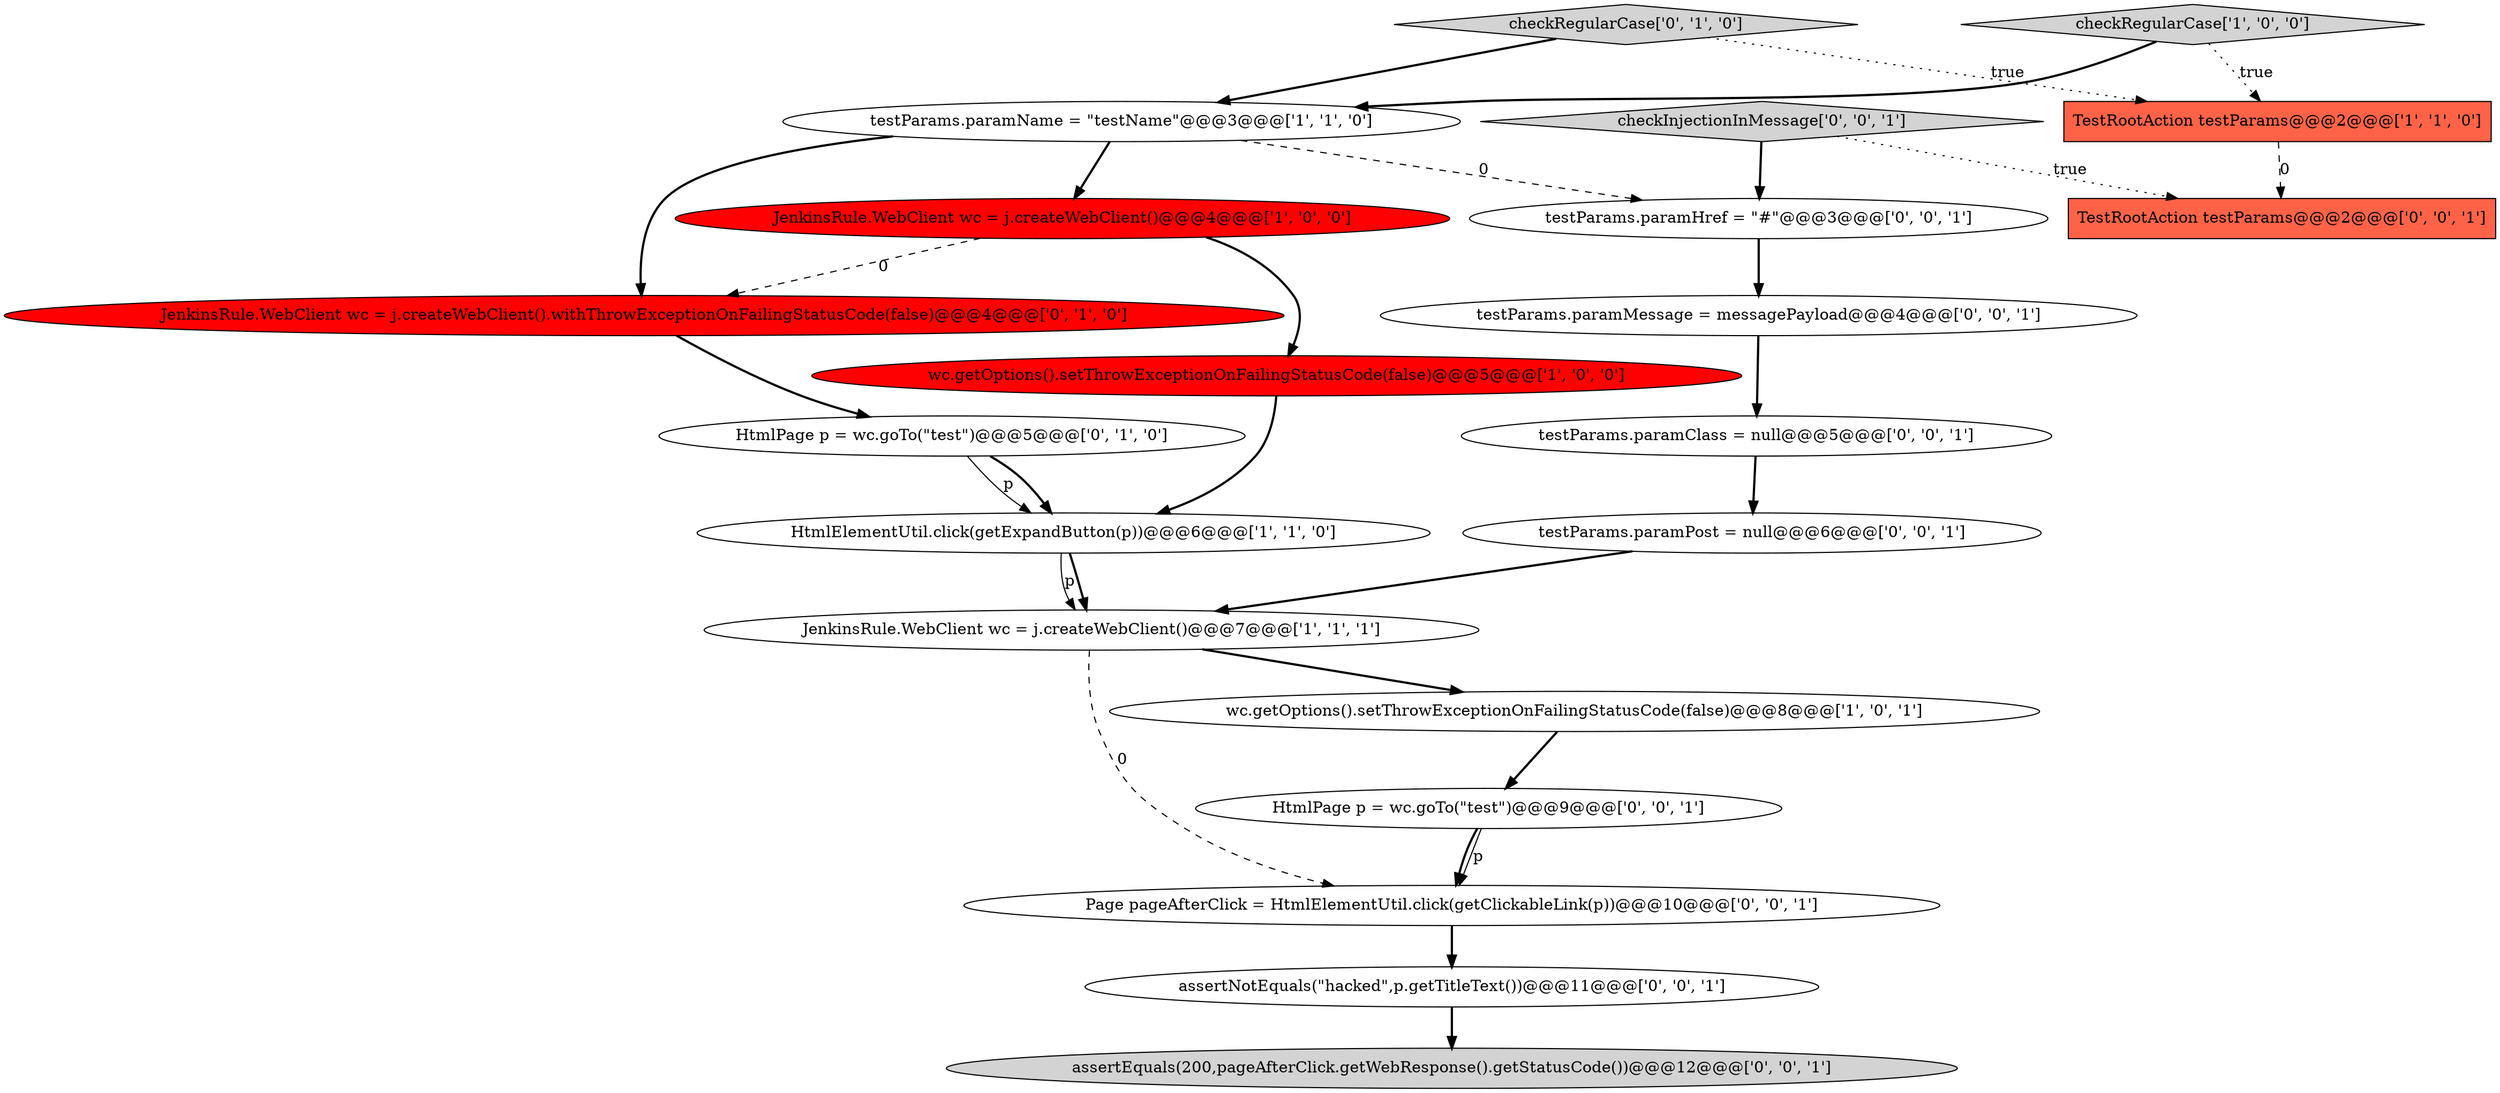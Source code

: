 digraph {
9 [style = filled, label = "checkRegularCase['0', '1', '0']", fillcolor = lightgray, shape = diamond image = "AAA0AAABBB2BBB"];
1 [style = filled, label = "JenkinsRule.WebClient wc = j.createWebClient()@@@4@@@['1', '0', '0']", fillcolor = red, shape = ellipse image = "AAA1AAABBB1BBB"];
2 [style = filled, label = "JenkinsRule.WebClient wc = j.createWebClient()@@@7@@@['1', '1', '1']", fillcolor = white, shape = ellipse image = "AAA0AAABBB1BBB"];
16 [style = filled, label = "testParams.paramHref = \"#\"@@@3@@@['0', '0', '1']", fillcolor = white, shape = ellipse image = "AAA0AAABBB3BBB"];
8 [style = filled, label = "HtmlPage p = wc.goTo(\"test\")@@@5@@@['0', '1', '0']", fillcolor = white, shape = ellipse image = "AAA0AAABBB2BBB"];
14 [style = filled, label = "testParams.paramMessage = messagePayload@@@4@@@['0', '0', '1']", fillcolor = white, shape = ellipse image = "AAA0AAABBB3BBB"];
12 [style = filled, label = "TestRootAction testParams@@@2@@@['0', '0', '1']", fillcolor = tomato, shape = box image = "AAA0AAABBB3BBB"];
19 [style = filled, label = "assertNotEquals(\"hacked\",p.getTitleText())@@@11@@@['0', '0', '1']", fillcolor = white, shape = ellipse image = "AAA0AAABBB3BBB"];
11 [style = filled, label = "assertEquals(200,pageAfterClick.getWebResponse().getStatusCode())@@@12@@@['0', '0', '1']", fillcolor = lightgray, shape = ellipse image = "AAA0AAABBB3BBB"];
0 [style = filled, label = "wc.getOptions().setThrowExceptionOnFailingStatusCode(false)@@@8@@@['1', '0', '1']", fillcolor = white, shape = ellipse image = "AAA0AAABBB1BBB"];
13 [style = filled, label = "Page pageAfterClick = HtmlElementUtil.click(getClickableLink(p))@@@10@@@['0', '0', '1']", fillcolor = white, shape = ellipse image = "AAA0AAABBB3BBB"];
4 [style = filled, label = "checkRegularCase['1', '0', '0']", fillcolor = lightgray, shape = diamond image = "AAA0AAABBB1BBB"];
15 [style = filled, label = "testParams.paramClass = null@@@5@@@['0', '0', '1']", fillcolor = white, shape = ellipse image = "AAA0AAABBB3BBB"];
5 [style = filled, label = "TestRootAction testParams@@@2@@@['1', '1', '0']", fillcolor = tomato, shape = box image = "AAA0AAABBB1BBB"];
7 [style = filled, label = "wc.getOptions().setThrowExceptionOnFailingStatusCode(false)@@@5@@@['1', '0', '0']", fillcolor = red, shape = ellipse image = "AAA1AAABBB1BBB"];
10 [style = filled, label = "JenkinsRule.WebClient wc = j.createWebClient().withThrowExceptionOnFailingStatusCode(false)@@@4@@@['0', '1', '0']", fillcolor = red, shape = ellipse image = "AAA1AAABBB2BBB"];
20 [style = filled, label = "checkInjectionInMessage['0', '0', '1']", fillcolor = lightgray, shape = diamond image = "AAA0AAABBB3BBB"];
17 [style = filled, label = "testParams.paramPost = null@@@6@@@['0', '0', '1']", fillcolor = white, shape = ellipse image = "AAA0AAABBB3BBB"];
18 [style = filled, label = "HtmlPage p = wc.goTo(\"test\")@@@9@@@['0', '0', '1']", fillcolor = white, shape = ellipse image = "AAA0AAABBB3BBB"];
6 [style = filled, label = "testParams.paramName = \"testName\"@@@3@@@['1', '1', '0']", fillcolor = white, shape = ellipse image = "AAA0AAABBB1BBB"];
3 [style = filled, label = "HtmlElementUtil.click(getExpandButton(p))@@@6@@@['1', '1', '0']", fillcolor = white, shape = ellipse image = "AAA0AAABBB1BBB"];
4->5 [style = dotted, label="true"];
5->12 [style = dashed, label="0"];
4->6 [style = bold, label=""];
8->3 [style = bold, label=""];
19->11 [style = bold, label=""];
18->13 [style = solid, label="p"];
1->10 [style = dashed, label="0"];
1->7 [style = bold, label=""];
7->3 [style = bold, label=""];
3->2 [style = solid, label="p"];
9->6 [style = bold, label=""];
6->1 [style = bold, label=""];
15->17 [style = bold, label=""];
13->19 [style = bold, label=""];
2->0 [style = bold, label=""];
6->16 [style = dashed, label="0"];
20->16 [style = bold, label=""];
3->2 [style = bold, label=""];
10->8 [style = bold, label=""];
17->2 [style = bold, label=""];
8->3 [style = solid, label="p"];
2->13 [style = dashed, label="0"];
6->10 [style = bold, label=""];
18->13 [style = bold, label=""];
16->14 [style = bold, label=""];
0->18 [style = bold, label=""];
14->15 [style = bold, label=""];
20->12 [style = dotted, label="true"];
9->5 [style = dotted, label="true"];
}

